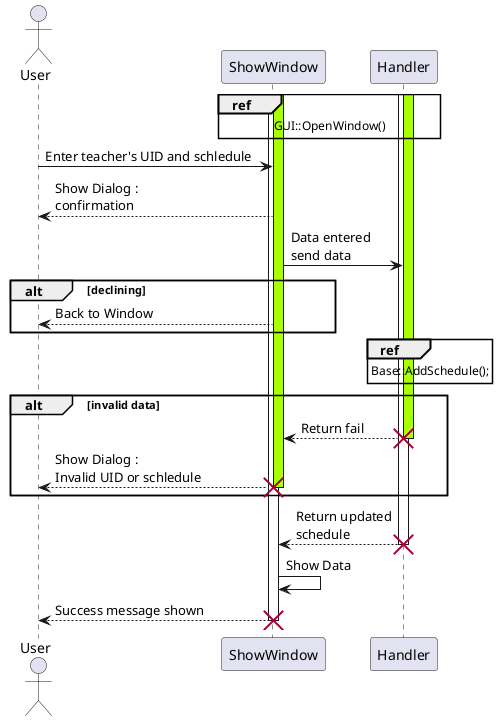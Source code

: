 @startuml
actor User


ref over ShowWindow, Handler: GUI::OpenWindow()
activate ShowWindow
activate ShowWindow #aaff00

activate Handler
activate Handler #aaff00

User -> ShowWindow : Enter teacher's UID and schledule 
ShowWindow --> User : Show Dialog :\nconfirmation
ShowWindow -> Handler : Data entered\nsend data
alt declining
ShowWindow --> User: Back to Window
end
ref over Handler : Base::AddSchedule();
alt invalid data
Handler --> ShowWindow : Return fail
destroy Handler
ShowWindow --> User : Show Dialog :\nInvalid UID or schledule
destroy ShowWindow
end

Handler --> ShowWindow : Return updated\nschedule
destroy Handler
ShowWindow -> ShowWindow : Show Data
ShowWindow --> User : Success message shown
destroy ShowWindow
@enduml